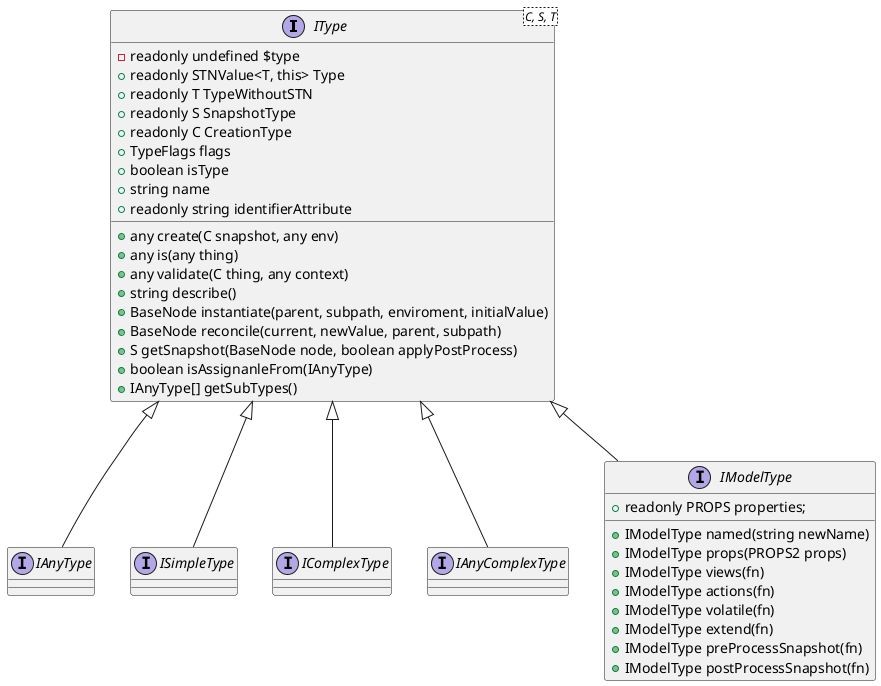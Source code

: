 @startuml mobx-state-tree

interface IType<C, S, T> {
    - readonly undefined $type
    + readonly STNValue<T, this> Type
    + readonly T TypeWithoutSTN
    + readonly S SnapshotType
    + readonly C CreationType
    + TypeFlags flags
    + boolean isType
    + string name
    + readonly string identifierAttribute

    + any create(C snapshot, any env)
    + any is(any thing)
    + any validate(C thing, any context)
    + string describe()
    + BaseNode instantiate(parent, subpath, enviroment, initialValue)
    + BaseNode reconcile(current, newValue, parent, subpath)
    + S getSnapshot(BaseNode node, boolean applyPostProcess)
    + boolean isAssignanleFrom(IAnyType)
    + IAnyType[] getSubTypes()
}

IType <|-- IAnyType
interface IAnyType {
}

IType <|-- ISimpleType
interface ISimpleType {}

IType <|-- IComplexType
interface IComplexType {}

IType <|-- IAnyComplexType
interface IAnyComplexType {}


IType <|-- IModelType
interface IModelType {
    + readonly PROPS properties;

    + IModelType named(string newName)
    + IModelType props(PROPS2 props)
    + IModelType views(fn)
    + IModelType actions(fn)
    + IModelType volatile(fn)
    + IModelType extend(fn)
    + IModelType preProcessSnapshot(fn)
    + IModelType postProcessSnapshot(fn)
}
@enduml